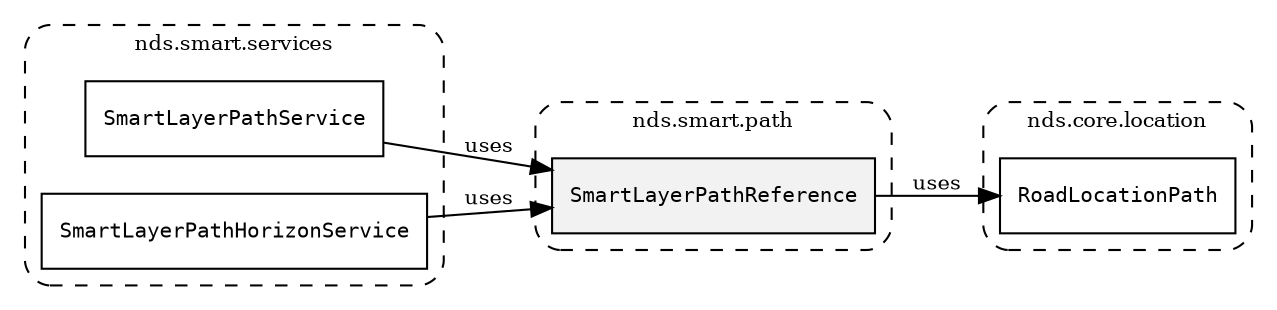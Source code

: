 /**
 * This dot file creates symbol collaboration diagram for SmartLayerPathReference.
 */
digraph ZSERIO
{
    node [shape=box, fontsize=10];
    rankdir="LR";
    fontsize=10;
    tooltip="SmartLayerPathReference collaboration diagram";

    subgraph "cluster_nds.smart.path"
    {
        style="dashed, rounded";
        label="nds.smart.path";
        tooltip="Package nds.smart.path";
        href="../../../content/packages/nds.smart.path.html#Package-nds-smart-path";
        target="_parent";

        "SmartLayerPathReference" [style="filled", fillcolor="#0000000D", target="_parent", label=<<font face="monospace"><table align="center" border="0" cellspacing="0" cellpadding="0"><tr><td href="../../../content/packages/nds.smart.path.html#Subtype-SmartLayerPathReference" title="Subtype defined in nds.smart.path">SmartLayerPathReference</td></tr></table></font>>];
    }

    subgraph "cluster_nds.core.location"
    {
        style="dashed, rounded";
        label="nds.core.location";
        tooltip="Package nds.core.location";
        href="../../../content/packages/nds.core.location.html#Package-nds-core-location";
        target="_parent";

        "RoadLocationPath" [target="_parent", label=<<font face="monospace"><table align="center" border="0" cellspacing="0" cellpadding="0"><tr><td href="../../../content/packages/nds.core.location.html#Structure-RoadLocationPath" title="Structure defined in nds.core.location">RoadLocationPath</td></tr></table></font>>];
    }

    subgraph "cluster_nds.smart.services"
    {
        style="dashed, rounded";
        label="nds.smart.services";
        tooltip="Package nds.smart.services";
        href="../../../content/packages/nds.smart.services.html#Package-nds-smart-services";
        target="_parent";

        "SmartLayerPathService" [target="_parent", label=<<font face="monospace"><table align="center" border="0" cellspacing="0" cellpadding="0"><tr><td href="../../../content/packages/nds.smart.services.html#Service-SmartLayerPathService" title="Service defined in nds.smart.services">SmartLayerPathService</td></tr></table></font>>];
        "SmartLayerPathHorizonService" [target="_parent", label=<<font face="monospace"><table align="center" border="0" cellspacing="0" cellpadding="0"><tr><td href="../../../content/packages/nds.smart.services.html#Service-SmartLayerPathHorizonService" title="Service defined in nds.smart.services">SmartLayerPathHorizonService</td></tr></table></font>>];
    }

    "SmartLayerPathReference" -> "RoadLocationPath" [label="uses", fontsize=10];
    "SmartLayerPathService" -> "SmartLayerPathReference" [label="uses", fontsize=10];
    "SmartLayerPathHorizonService" -> "SmartLayerPathReference" [label="uses", fontsize=10];
}
